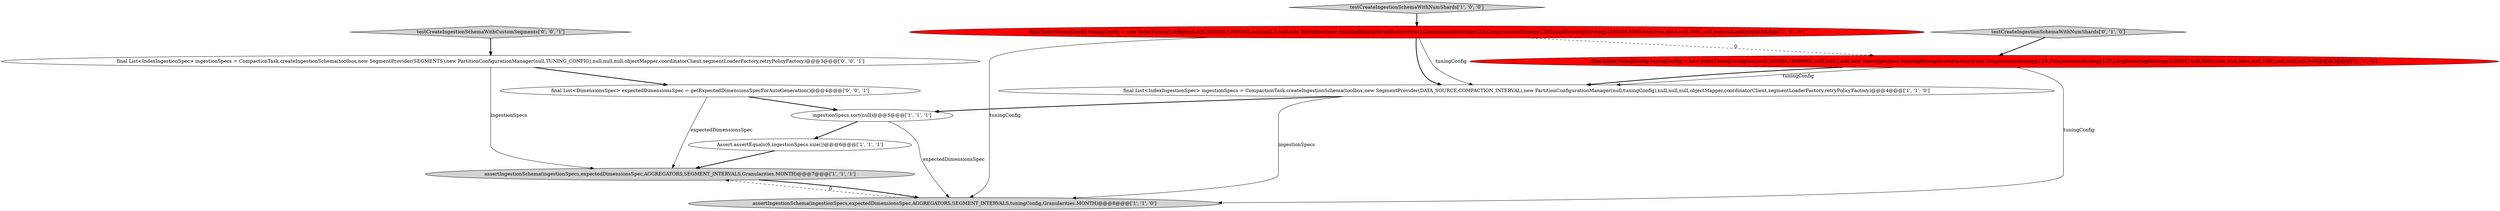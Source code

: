 digraph {
2 [style = filled, label = "final IndexTuningConfig tuningConfig = new IndexTuningConfig(null,null,500000,1000000L,null,null,3,null,new IndexSpec(new RoaringBitmapSerdeFactory(true),CompressionStrategy.LZ4,CompressionStrategy.LZF,LongEncodingStrategy.LONGS),5000,true,true,false,null,100L,null,null,null,null)@@@3@@@['1', '0', '0']", fillcolor = red, shape = ellipse image = "AAA1AAABBB1BBB"];
4 [style = filled, label = "assertIngestionSchema(ingestionSpecs,expectedDimensionsSpec,AGGREGATORS,SEGMENT_INTERVALS,Granularities.MONTH)@@@7@@@['1', '1', '1']", fillcolor = lightgray, shape = ellipse image = "AAA0AAABBB1BBB"];
7 [style = filled, label = "final IndexTuningConfig tuningConfig = new IndexTuningConfig(null,null,500000,1000000L,null,null,3,null,new IndexSpec(new RoaringBitmapSerdeFactory(true),CompressionStrategy.LZ4,CompressionStrategy.LZF,LongEncodingStrategy.LONGS),null,5000,true,true,false,null,100L,null,null,null,null)@@@3@@@['0', '1', '0']", fillcolor = red, shape = ellipse image = "AAA1AAABBB2BBB"];
9 [style = filled, label = "final List<DimensionsSpec> expectedDimensionsSpec = getExpectedDimensionsSpecForAutoGeneration()@@@4@@@['0', '0', '1']", fillcolor = white, shape = ellipse image = "AAA0AAABBB3BBB"];
10 [style = filled, label = "testCreateIngestionSchemaWithCustomSegments['0', '0', '1']", fillcolor = lightgray, shape = diamond image = "AAA0AAABBB3BBB"];
6 [style = filled, label = "final List<IndexIngestionSpec> ingestionSpecs = CompactionTask.createIngestionSchema(toolbox,new SegmentProvider(DATA_SOURCE,COMPACTION_INTERVAL),new PartitionConfigurationManager(null,tuningConfig),null,null,null,objectMapper,coordinatorClient,segmentLoaderFactory,retryPolicyFactory)@@@4@@@['1', '1', '0']", fillcolor = white, shape = ellipse image = "AAA0AAABBB1BBB"];
3 [style = filled, label = "testCreateIngestionSchemaWithNumShards['1', '0', '0']", fillcolor = lightgray, shape = diamond image = "AAA0AAABBB1BBB"];
8 [style = filled, label = "testCreateIngestionSchemaWithNumShards['0', '1', '0']", fillcolor = lightgray, shape = diamond image = "AAA0AAABBB2BBB"];
11 [style = filled, label = "final List<IndexIngestionSpec> ingestionSpecs = CompactionTask.createIngestionSchema(toolbox,new SegmentProvider(SEGMENTS),new PartitionConfigurationManager(null,TUNING_CONFIG),null,null,null,objectMapper,coordinatorClient,segmentLoaderFactory,retryPolicyFactory)@@@3@@@['0', '0', '1']", fillcolor = white, shape = ellipse image = "AAA0AAABBB3BBB"];
1 [style = filled, label = "ingestionSpecs.sort(null)@@@5@@@['1', '1', '1']", fillcolor = white, shape = ellipse image = "AAA0AAABBB1BBB"];
5 [style = filled, label = "Assert.assertEquals(6,ingestionSpecs.size())@@@6@@@['1', '1', '1']", fillcolor = white, shape = ellipse image = "AAA0AAABBB1BBB"];
0 [style = filled, label = "assertIngestionSchema(ingestionSpecs,expectedDimensionsSpec,AGGREGATORS,SEGMENT_INTERVALS,tuningConfig,Granularities.MONTH)@@@8@@@['1', '1', '0']", fillcolor = lightgray, shape = ellipse image = "AAA0AAABBB1BBB"];
1->5 [style = bold, label=""];
11->4 [style = solid, label="ingestionSpecs"];
1->0 [style = solid, label="expectedDimensionsSpec"];
2->0 [style = solid, label="tuningConfig"];
2->6 [style = bold, label=""];
9->4 [style = solid, label="expectedDimensionsSpec"];
0->4 [style = dashed, label="0"];
2->6 [style = solid, label="tuningConfig"];
2->7 [style = dashed, label="0"];
11->9 [style = bold, label=""];
8->7 [style = bold, label=""];
4->0 [style = bold, label=""];
7->6 [style = solid, label="tuningConfig"];
6->1 [style = bold, label=""];
3->2 [style = bold, label=""];
5->4 [style = bold, label=""];
7->6 [style = bold, label=""];
6->0 [style = solid, label="ingestionSpecs"];
7->0 [style = solid, label="tuningConfig"];
9->1 [style = bold, label=""];
10->11 [style = bold, label=""];
}
